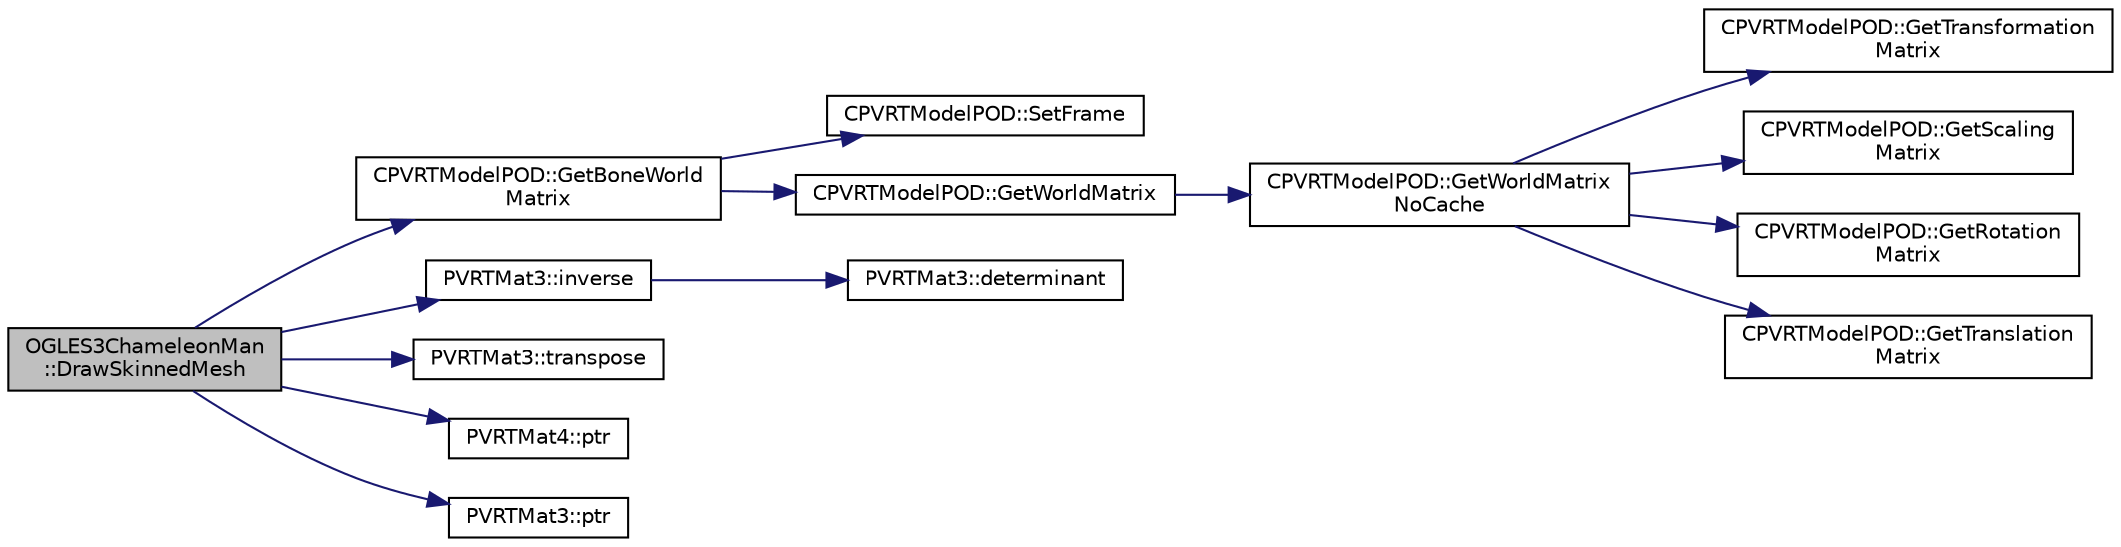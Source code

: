 digraph "OGLES3ChameleonMan::DrawSkinnedMesh"
{
  edge [fontname="Helvetica",fontsize="10",labelfontname="Helvetica",labelfontsize="10"];
  node [fontname="Helvetica",fontsize="10",shape=record];
  rankdir="LR";
  Node1 [label="OGLES3ChameleonMan\l::DrawSkinnedMesh",height=0.2,width=0.4,color="black", fillcolor="grey75", style="filled", fontcolor="black"];
  Node1 -> Node2 [color="midnightblue",fontsize="10",style="solid"];
  Node2 [label="CPVRTModelPOD::GetBoneWorld\lMatrix",height=0.2,width=0.4,color="black", fillcolor="white", style="filled",URL="$class_c_p_v_r_t_model_p_o_d.html#a6694249e9748720dcbc96ff3945dd367",tooltip="Generates the world matrix for the given bone. "];
  Node2 -> Node3 [color="midnightblue",fontsize="10",style="solid"];
  Node3 [label="CPVRTModelPOD::SetFrame",height=0.2,width=0.4,color="black", fillcolor="white", style="filled",URL="$class_c_p_v_r_t_model_p_o_d.html#a52258e72054fcc086efc2374648e141d",tooltip="Set the animation frame for which subsequent Get*() calls should return data. "];
  Node2 -> Node4 [color="midnightblue",fontsize="10",style="solid"];
  Node4 [label="CPVRTModelPOD::GetWorldMatrix",height=0.2,width=0.4,color="black", fillcolor="white", style="filled",URL="$class_c_p_v_r_t_model_p_o_d.html#a275eceb98a361d91d77e15b54238a8de",tooltip="Generates the world matrix for the given Mesh Instance; applies the parent&#39;s transform too..."];
  Node4 -> Node5 [color="midnightblue",fontsize="10",style="solid"];
  Node5 [label="CPVRTModelPOD::GetWorldMatrix\lNoCache",height=0.2,width=0.4,color="black", fillcolor="white", style="filled",URL="$class_c_p_v_r_t_model_p_o_d.html#a5d8930577009f9c922665522ca9bb1c3",tooltip="Generates the world matrix for the given Mesh Instance; applies the parent&#39;s transform too..."];
  Node5 -> Node6 [color="midnightblue",fontsize="10",style="solid"];
  Node6 [label="CPVRTModelPOD::GetTransformation\lMatrix",height=0.2,width=0.4,color="black", fillcolor="white", style="filled",URL="$class_c_p_v_r_t_model_p_o_d.html#ab614a904956547c6cd7c623046f888b2",tooltip="Generates the world matrix for the given Mesh Instance; applies the parent&#39;s transform too..."];
  Node5 -> Node7 [color="midnightblue",fontsize="10",style="solid"];
  Node7 [label="CPVRTModelPOD::GetScaling\lMatrix",height=0.2,width=0.4,color="black", fillcolor="white", style="filled",URL="$class_c_p_v_r_t_model_p_o_d.html#aaf982331192d8590949796dd61777c8a",tooltip="Generates the world matrix for the given Mesh Instance; applies the parent&#39;s transform too..."];
  Node5 -> Node8 [color="midnightblue",fontsize="10",style="solid"];
  Node8 [label="CPVRTModelPOD::GetRotation\lMatrix",height=0.2,width=0.4,color="black", fillcolor="white", style="filled",URL="$class_c_p_v_r_t_model_p_o_d.html#a021fd16d1c7d7f3e09ba1e133289d0e7",tooltip="Generates the world matrix for the given Mesh Instance; applies the parent&#39;s transform too..."];
  Node5 -> Node9 [color="midnightblue",fontsize="10",style="solid"];
  Node9 [label="CPVRTModelPOD::GetTranslation\lMatrix",height=0.2,width=0.4,color="black", fillcolor="white", style="filled",URL="$class_c_p_v_r_t_model_p_o_d.html#a5b9cdd65e3f36c6fe3c0a6937892d506",tooltip="Generates the world matrix for the given Mesh Instance; applies the parent&#39;s transform too..."];
  Node1 -> Node10 [color="midnightblue",fontsize="10",style="solid"];
  Node10 [label="PVRTMat3::inverse",height=0.2,width=0.4,color="black", fillcolor="white", style="filled",URL="$struct_p_v_r_t_mat3.html#a28c5953ce1de25ac39d6659fdb2b7df2",tooltip="Calculates multiplicative inverse of this matrix. "];
  Node10 -> Node11 [color="midnightblue",fontsize="10",style="solid"];
  Node11 [label="PVRTMat3::determinant",height=0.2,width=0.4,color="black", fillcolor="white", style="filled",URL="$struct_p_v_r_t_mat3.html#a8dfbe8f76425e28e4b3dc2dcadcc4ef0",tooltip="Matrix multiplication and assignment of 3x3 matrix and vec3. "];
  Node1 -> Node12 [color="midnightblue",fontsize="10",style="solid"];
  Node12 [label="PVRTMat3::transpose",height=0.2,width=0.4,color="black", fillcolor="white", style="filled",URL="$struct_p_v_r_t_mat3.html#ac3c1b7afb06e37c2bad8cf31b6263c20",tooltip="Calculates the transpose of this matrix. "];
  Node1 -> Node13 [color="midnightblue",fontsize="10",style="solid"];
  Node13 [label="PVRTMat4::ptr",height=0.2,width=0.4,color="black", fillcolor="white", style="filled",URL="$struct_p_v_r_t_mat4.html#a1bcd0a1b62fa95a853b32ce18429c366",tooltip="Calculates transpose of this matrix. "];
  Node1 -> Node14 [color="midnightblue",fontsize="10",style="solid"];
  Node14 [label="PVRTMat3::ptr",height=0.2,width=0.4,color="black", fillcolor="white", style="filled",URL="$struct_p_v_r_t_mat3.html#ab233b50ed2f8f39ace06ba082960c5ae",tooltip="Calculates transpose of this matrix. "];
}
